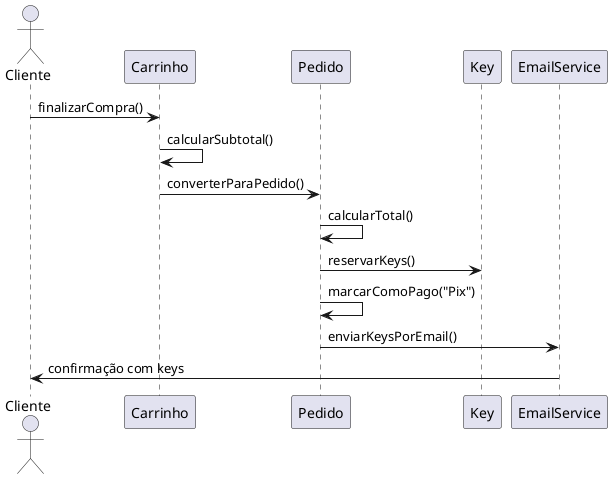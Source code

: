@startuml compra-com-pix
actor Cliente
participant "Carrinho" as Carrinho
participant "Pedido" as Pedido
participant "Key" as Key
participant "EmailService" as Email

Cliente -> Carrinho : finalizarCompra()
Carrinho -> Carrinho : calcularSubtotal()
Carrinho -> Pedido : converterParaPedido()
Pedido -> Pedido : calcularTotal()
Pedido -> Key : reservarKeys()
Pedido -> Pedido : marcarComoPago("Pix")
Pedido -> Email : enviarKeysPorEmail()
Cliente <- Email : confirmação com keys
@enduml
